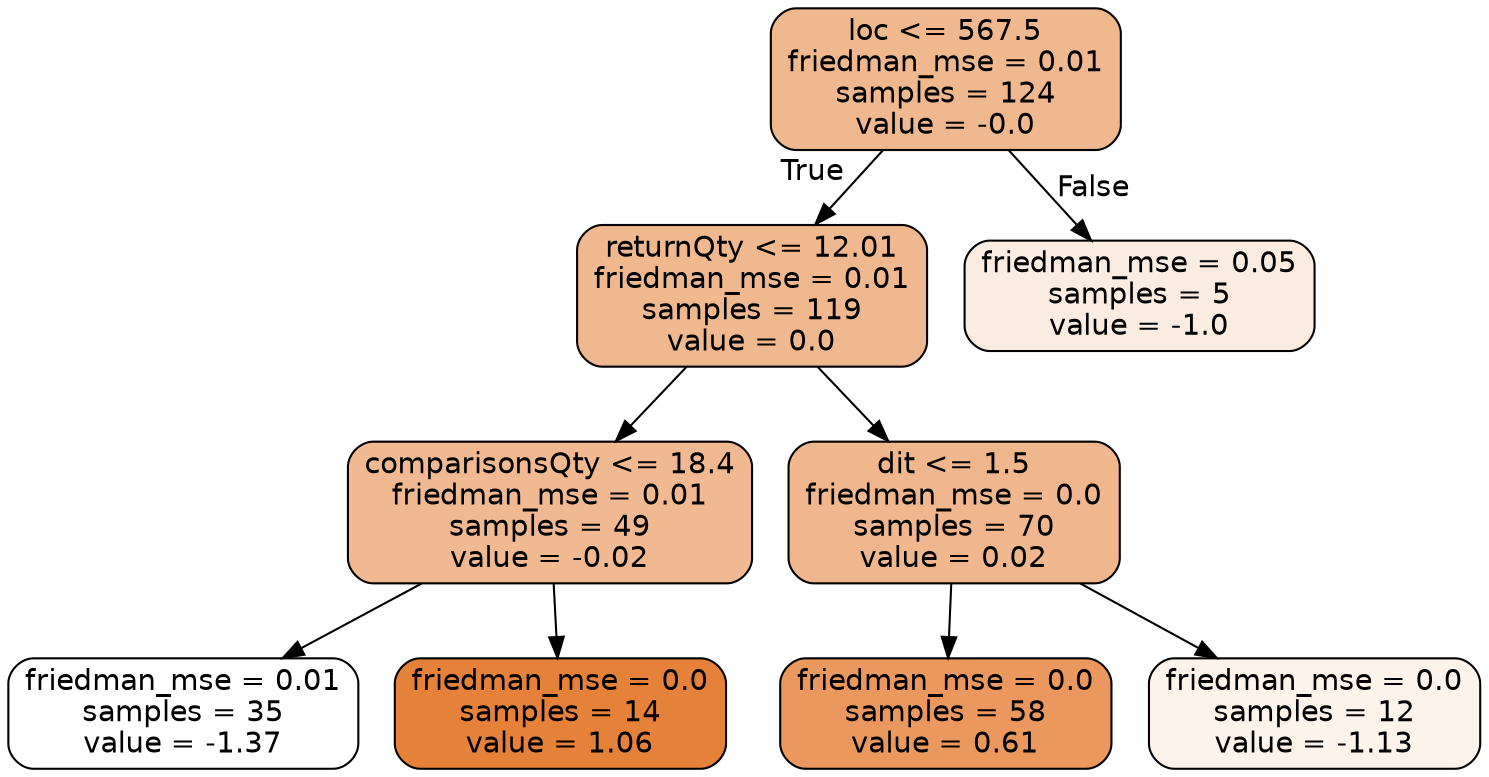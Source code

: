 digraph Tree {
node [shape=box, style="filled, rounded", color="black", fontname="helvetica"] ;
edge [fontname="helvetica"] ;
0 [label="loc <= 567.5\nfriedman_mse = 0.01\nsamples = 124\nvalue = -0.0", fillcolor="#f0b88f"] ;
1 [label="returnQty <= 12.01\nfriedman_mse = 0.01\nsamples = 119\nvalue = 0.0", fillcolor="#f0b88f"] ;
0 -> 1 [labeldistance=2.5, labelangle=45, headlabel="True"] ;
3 [label="comparisonsQty <= 18.4\nfriedman_mse = 0.01\nsamples = 49\nvalue = -0.02", fillcolor="#f1b991"] ;
1 -> 3 ;
5 [label="friedman_mse = 0.01\nsamples = 35\nvalue = -1.37", fillcolor="#ffffff"] ;
3 -> 5 ;
6 [label="friedman_mse = 0.0\nsamples = 14\nvalue = 1.06", fillcolor="#e58139"] ;
3 -> 6 ;
4 [label="dit <= 1.5\nfriedman_mse = 0.0\nsamples = 70\nvalue = 0.02", fillcolor="#f0b78e"] ;
1 -> 4 ;
7 [label="friedman_mse = 0.0\nsamples = 58\nvalue = 0.61", fillcolor="#ea985e"] ;
4 -> 7 ;
8 [label="friedman_mse = 0.0\nsamples = 12\nvalue = -1.13", fillcolor="#fcf3eb"] ;
4 -> 8 ;
2 [label="friedman_mse = 0.05\nsamples = 5\nvalue = -1.0", fillcolor="#fbece1"] ;
0 -> 2 [labeldistance=2.5, labelangle=-45, headlabel="False"] ;
}